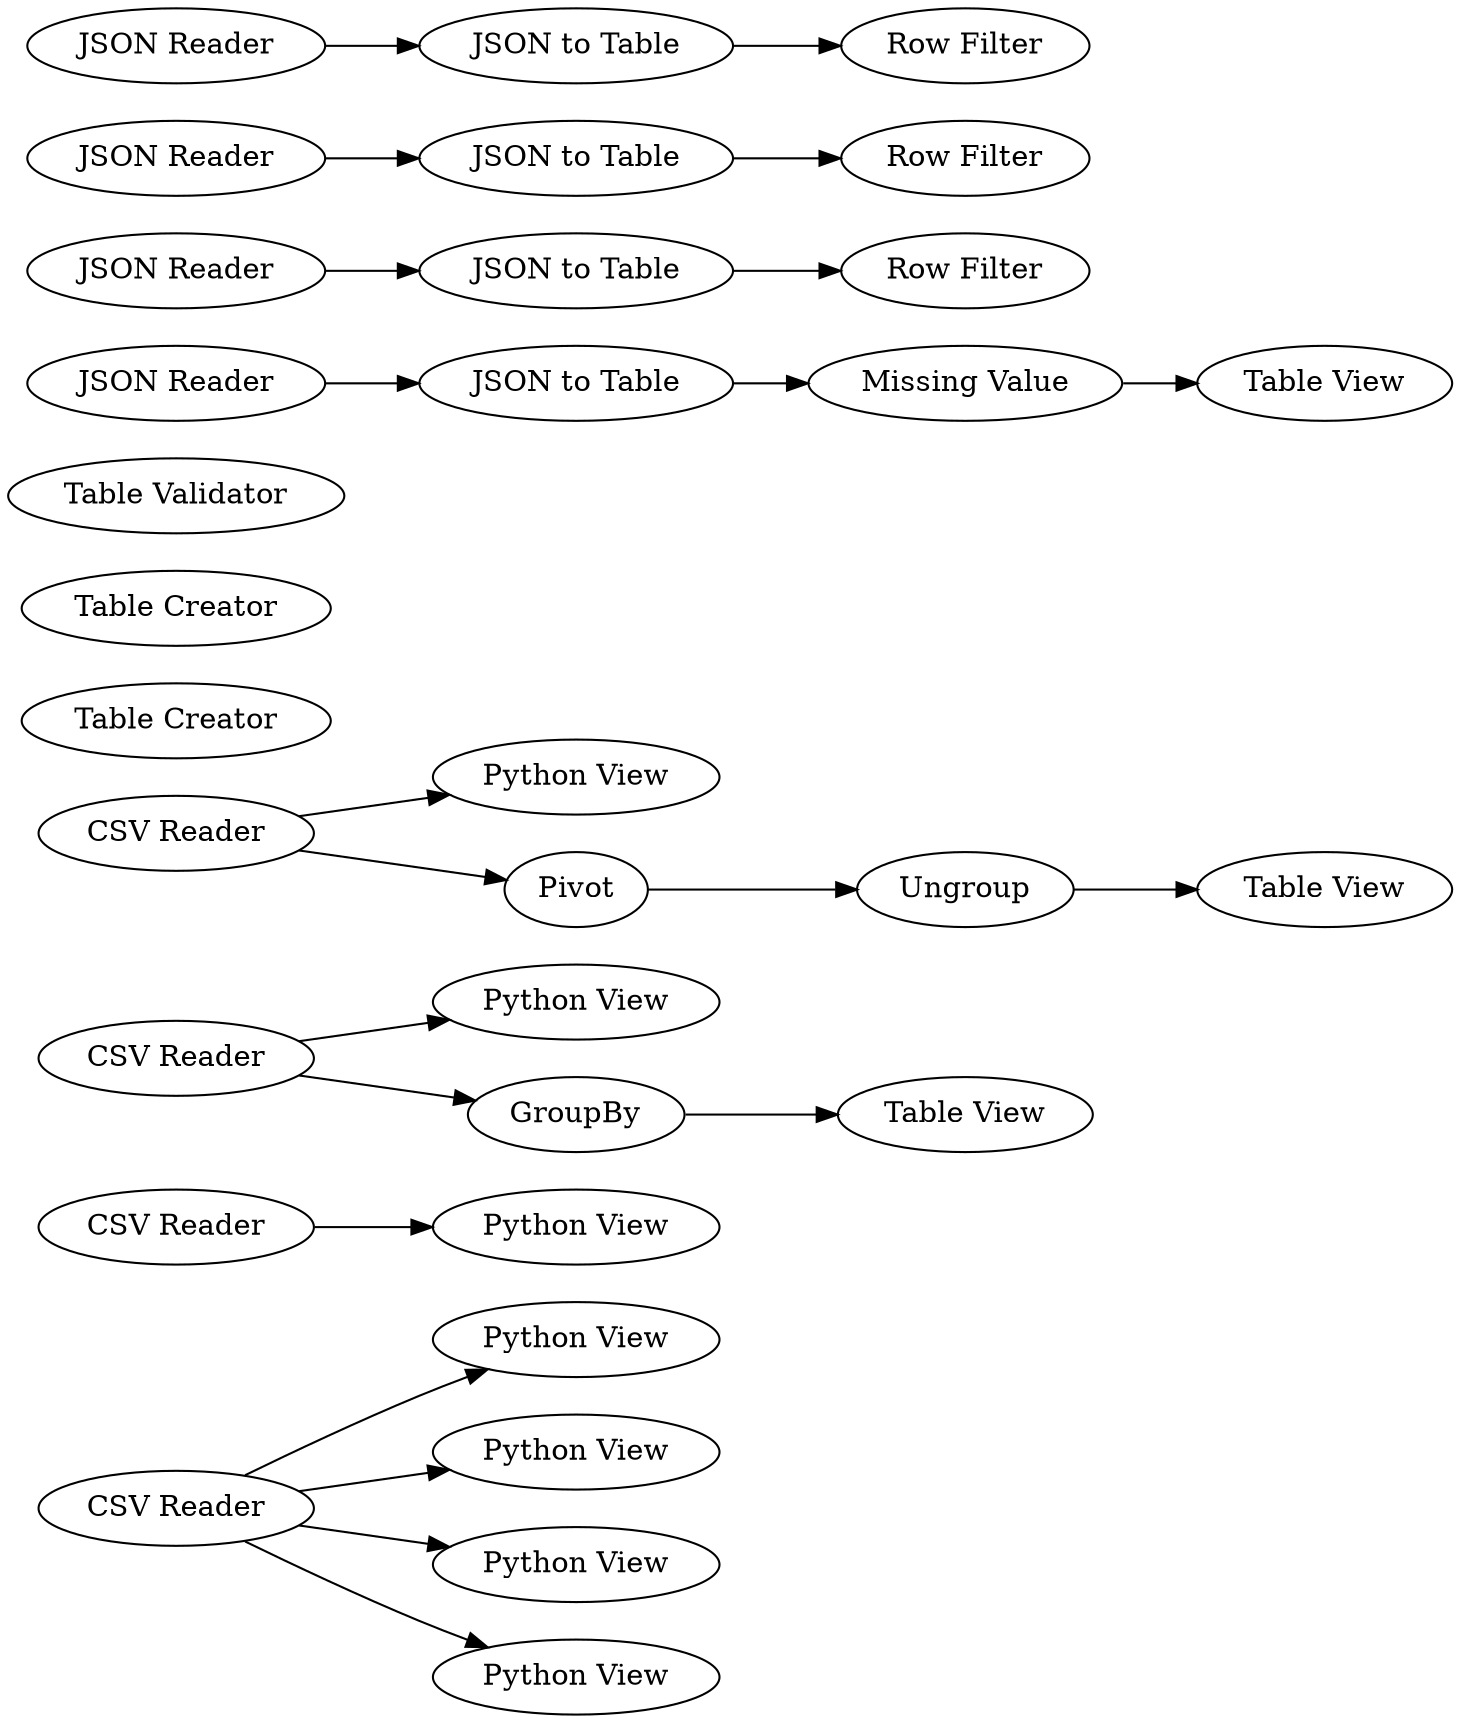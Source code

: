 digraph {
	5 [label="Python View"]
	6 [label="CSV Reader"]
	7 [label="Python View"]
	14 [label="Python View"]
	15 [label="CSV Reader"]
	16 [label="Python View"]
	17 [label="CSV Reader"]
	18 [label="Python View"]
	19 [label="CSV Reader"]
	20 [label="Python View"]
	22 [label=GroupBy]
	23 [label="Python View"]
	27 [label="Table View"]
	28 [label="Table View"]
	29 [label=Pivot]
	30 [label=Ungroup]
	31 [label="Table Creator"]
	32 [label="Table Creator"]
	33 [label="Table Validator"]
	36 [label="Missing Value"]
	37 [label="JSON Reader"]
	38 [label="JSON to Table"]
	39 [label="Table View"]
	40 [label="JSON Reader"]
	41 [label="JSON to Table"]
	42 [label="Row Filter"]
	43 [label="JSON Reader"]
	44 [label="JSON to Table"]
	45 [label="Row Filter"]
	46 [label="Row Filter"]
	47 [label="JSON Reader"]
	48 [label="JSON to Table"]
	6 -> 7
	6 -> 5
	6 -> 16
	6 -> 23
	15 -> 14
	17 -> 18
	17 -> 22
	19 -> 20
	19 -> 29
	22 -> 27
	29 -> 30
	30 -> 28
	36 -> 39
	37 -> 38
	38 -> 36
	40 -> 41
	41 -> 42
	43 -> 44
	44 -> 45
	47 -> 48
	48 -> 46
	rankdir=LR
}

